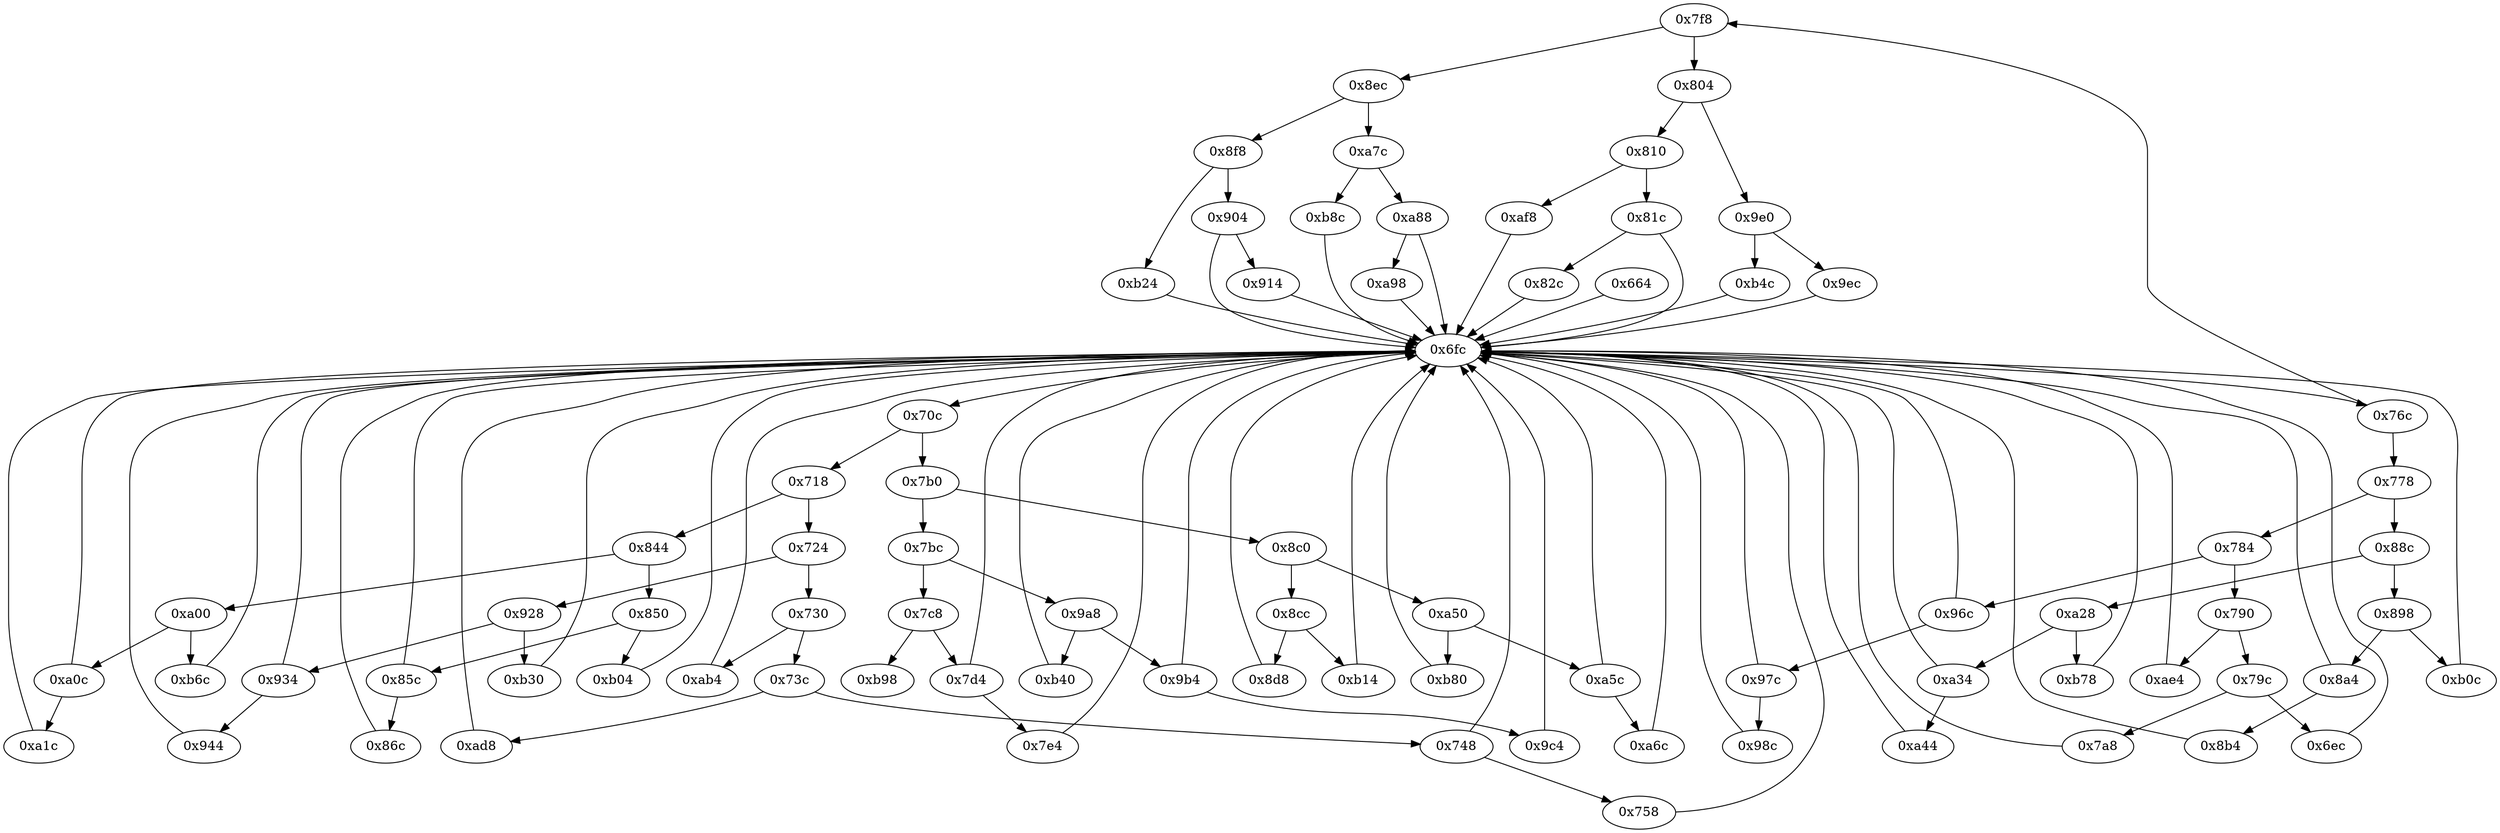 strict digraph "" {
	"0x7f8"	 [opcode="[u'ldr', u'cmp', u'b']"];
	"0x8ec"	 [opcode="[u'ldr', u'cmp', u'b']"];
	"0x7f8" -> "0x8ec";
	"0x804"	 [opcode="[u'ldr', u'cmp', u'b']"];
	"0x7f8" -> "0x804";
	"0x6fc"	 [opcode="[u'mov', u'ldr', u'cmp', u'b']"];
	"0x70c"	 [opcode="[u'ldr', u'cmp', u'b']"];
	"0x6fc" -> "0x70c";
	"0x76c"	 [opcode="[u'ldr', u'cmp', u'b']"];
	"0x6fc" -> "0x76c";
	"0xa00"	 [opcode="[u'ldr', u'cmp', u'b']"];
	"0xb6c"	 [opcode="[u'ldr', u'mov', u'b']"];
	"0xa00" -> "0xb6c";
	"0xa0c"	 [opcode="[u'ldr', u'cmp', u'mov', u'b']"];
	"0xa00" -> "0xa0c";
	"0xb24"	 [opcode="[u'ldr', u'mov', u'b']"];
	"0xb24" -> "0x6fc";
	"0x8b4"	 [opcode="[u'ldr', u'ldr', u'b']"];
	"0x8b4" -> "0x6fc";
	"0xa7c"	 [opcode="[u'ldr', u'cmp', u'b']"];
	"0x8ec" -> "0xa7c";
	"0x8f8"	 [opcode="[u'ldr', u'cmp', u'b']"];
	"0x8ec" -> "0x8f8";
	"0xab4"	 [opcode="[u'str', u'mov', u'ldr', u'ldr', u'ldr', u'cmp', u'ldr', u'mov', u'b']"];
	"0xab4" -> "0x6fc";
	"0x7bc"	 [opcode="[u'ldr', u'cmp', u'b']"];
	"0x7c8"	 [opcode="[u'ldr', u'cmp', u'b']"];
	"0x7bc" -> "0x7c8";
	"0x9a8"	 [opcode="[u'ldr', u'cmp', u'b']"];
	"0x7bc" -> "0x9a8";
	"0xa44"	 [opcode="[u'str', u'ldr', u'b']"];
	"0xa44" -> "0x6fc";
	"0x784"	 [opcode="[u'ldr', u'cmp', u'b']"];
	"0x96c"	 [opcode="[u'ldr', u'cmp', u'mov', u'b']"];
	"0x784" -> "0x96c";
	"0x790"	 [opcode="[u'ldr', u'cmp', u'b']"];
	"0x784" -> "0x790";
	"0x8cc"	 [opcode="[u'ldr', u'cmp', u'b']"];
	"0x8d8"	 [opcode="[u'ldr', u'cmp', u'mov', u'mov', u'b']"];
	"0x8cc" -> "0x8d8";
	"0xb14"	 [opcode="[u'ldr', u'bl', u'ldr', u'b']"];
	"0x8cc" -> "0xb14";
	"0x8d8" -> "0x6fc";
	"0x9b4"	 [opcode="[u'ldr', u'cmp', u'mov', u'b']"];
	"0x9b4" -> "0x6fc";
	"0x9c4"	 [opcode="[u'ldr', u'ldr', u'ldr', u'ldrb', u'strb', u'ldr', u'b']"];
	"0x9b4" -> "0x9c4";
	"0x944"	 [opcode="[u'ldr', u'str', u'str', u'ldr', u'ldr', u'ldr', u'ldr', u'cmp', u'mov', u'b']"];
	"0x944" -> "0x6fc";
	"0x82c"	 [opcode="[u'ldrb', u'ldr', u'ldr', u'cmp', u'mov', u'b']"];
	"0x82c" -> "0x6fc";
	"0xa28"	 [opcode="[u'ldr', u'cmp', u'b']"];
	"0xb78"	 [opcode="[u'ldr', u'b']"];
	"0xa28" -> "0xb78";
	"0xa34"	 [opcode="[u'ldr', u'cmp', u'mov', u'b']"];
	"0xa28" -> "0xa34";
	"0xb80"	 [opcode="[u'ldr', u'ldr', u'b']"];
	"0xb80" -> "0x6fc";
	"0xb6c" -> "0x6fc";
	"0x7a8"	 [opcode="[u'ldr', u'b']"];
	"0x7a8" -> "0x6fc";
	"0x79c"	 [opcode="[u'ldr', u'cmp', u'b']"];
	"0x79c" -> "0x7a8";
	"0x6ec"	 [opcode="[u'ldr', u'cmp', u'mov', u'mov']"];
	"0x79c" -> "0x6ec";
	"0xb40"	 [opcode="[u'ldr', u'mov', u'b']"];
	"0xb40" -> "0x6fc";
	"0xa5c"	 [opcode="[u'ldr', u'cmp', u'mov', u'b']"];
	"0xa5c" -> "0x6fc";
	"0xa6c"	 [opcode="[u'ldr', u'bl', u'ldr', u'b']"];
	"0xa5c" -> "0xa6c";
	"0xa88"	 [opcode="[u'ldr', u'cmp', u'mov', u'b']"];
	"0xa7c" -> "0xa88";
	"0xb8c"	 [opcode="[u'ldr', u'ldr', u'b']"];
	"0xa7c" -> "0xb8c";
	"0x724"	 [opcode="[u'ldr', u'cmp', u'b']"];
	"0x928"	 [opcode="[u'ldr', u'cmp', u'b']"];
	"0x724" -> "0x928";
	"0x730"	 [opcode="[u'ldr', u'cmp', u'b']"];
	"0x724" -> "0x730";
	"0x9e0"	 [opcode="[u'ldr', u'cmp', u'b']"];
	"0x804" -> "0x9e0";
	"0x810"	 [opcode="[u'ldr', u'cmp', u'b']"];
	"0x804" -> "0x810";
	"0xa88" -> "0x6fc";
	"0xa98"	 [opcode="[u'ldrb', u'str', u'ldr', u'sub', u'str', u'ldr', u'b']"];
	"0xa88" -> "0xa98";
	"0x904"	 [opcode="[u'ldr', u'cmp', u'mov', u'b']"];
	"0x904" -> "0x6fc";
	"0x914"	 [opcode="[u'ldr', u'ldr', u'str', u'ldr', u'b']"];
	"0x904" -> "0x914";
	"0x718"	 [opcode="[u'ldr', u'cmp', u'b']"];
	"0x718" -> "0x724";
	"0x844"	 [opcode="[u'ldr', u'cmp', u'b']"];
	"0x718" -> "0x844";
	"0x844" -> "0xa00";
	"0x850"	 [opcode="[u'ldr', u'cmp', u'b']"];
	"0x844" -> "0x850";
	"0xb30"	 [opcode="[u'ldrb', u'str', u'ldr', u'b']"];
	"0x928" -> "0xb30";
	"0x934"	 [opcode="[u'ldr', u'cmp', u'mov', u'b']"];
	"0x928" -> "0x934";
	"0x730" -> "0xab4";
	"0x73c"	 [opcode="[u'ldr', u'cmp', u'b']"];
	"0x730" -> "0x73c";
	"0x70c" -> "0x718";
	"0x7b0"	 [opcode="[u'ldr', u'cmp', u'b']"];
	"0x70c" -> "0x7b0";
	"0x778"	 [opcode="[u'ldr', u'cmp', u'b']"];
	"0x778" -> "0x784";
	"0x88c"	 [opcode="[u'ldr', u'cmp', u'b']"];
	"0x778" -> "0x88c";
	"0x758"	 [opcode="[u'ldr', u'ldr', u'cmp', u'mov', u'b']"];
	"0x758" -> "0x6fc";
	"0x76c" -> "0x7f8";
	"0x76c" -> "0x778";
	"0x85c"	 [opcode="[u'ldr', u'cmp', u'mov', u'b']"];
	"0x85c" -> "0x6fc";
	"0x86c"	 [opcode="[u'ldr', u'ldr', u'cmp', u'mov', u'mov', u'strb', u'ldr', u'b']"];
	"0x85c" -> "0x86c";
	"0x97c"	 [opcode="[u'ldr', u'cmp', u'mov', u'b']"];
	"0x97c" -> "0x6fc";
	"0x98c"	 [opcode="[u'ldr', u'ldr', u'ldr', u'ldrb', u'strb', u'ldr', u'b']"];
	"0x97c" -> "0x98c";
	"0xae4"	 [opcode="[u'ldr', u'add', u'str', u'ldr', u'b']"];
	"0xae4" -> "0x6fc";
	"0xb98"	 [opcode="[u'ldr', u'ldr', u'ldr', u'ldr', u'sub', u'mov', u'sub', u'pop']"];
	"0x7c8" -> "0xb98";
	"0x7d4"	 [opcode="[u'ldr', u'cmp', u'mov', u'b']"];
	"0x7c8" -> "0x7d4";
	"0x81c"	 [opcode="[u'ldr', u'cmp', u'mov', u'b']"];
	"0x81c" -> "0x6fc";
	"0x81c" -> "0x82c";
	"0xb30" -> "0x6fc";
	"0xb04"	 [opcode="[u'ldr', u'b']"];
	"0xb04" -> "0x6fc";
	"0x86c" -> "0x6fc";
	"0x96c" -> "0x6fc";
	"0x96c" -> "0x97c";
	"0xb4c"	 [opcode="[u'ldr', u'ldr', u'str', u'ldr', u'add', u'str', u'ldr', u'b']"];
	"0x9e0" -> "0xb4c";
	"0x9ec"	 [opcode="[u'ldr', u'cmp', u'mov', u'ldr', u'b']"];
	"0x9e0" -> "0x9ec";
	"0xb4c" -> "0x6fc";
	"0x790" -> "0x79c";
	"0x790" -> "0xae4";
	"0x6ec" -> "0x6fc";
	"0xb14" -> "0x6fc";
	"0xa1c"	 [opcode="[u'ldr', u'mov', u'b']"];
	"0xa1c" -> "0x6fc";
	"0xa50"	 [opcode="[u'ldr', u'cmp', u'b']"];
	"0xa50" -> "0xb80";
	"0xa50" -> "0xa5c";
	"0x9c4" -> "0x6fc";
	"0x8a4"	 [opcode="[u'ldr', u'cmp', u'mov', u'b']"];
	"0x8a4" -> "0x6fc";
	"0x8a4" -> "0x8b4";
	"0xb0c"	 [opcode="[u'ldr', u'b']"];
	"0xb0c" -> "0x6fc";
	"0x88c" -> "0xa28";
	"0x898"	 [opcode="[u'ldr', u'cmp', u'b']"];
	"0x88c" -> "0x898";
	"0xb78" -> "0x6fc";
	"0xa0c" -> "0x6fc";
	"0xa0c" -> "0xa1c";
	"0xa34" -> "0x6fc";
	"0xa34" -> "0xa44";
	"0x9a8" -> "0x9b4";
	"0x9a8" -> "0xb40";
	"0x8c0"	 [opcode="[u'ldr', u'cmp', u'b']"];
	"0x8c0" -> "0x8cc";
	"0x8c0" -> "0xa50";
	"0x8f8" -> "0xb24";
	"0x8f8" -> "0x904";
	"0x934" -> "0x6fc";
	"0x934" -> "0x944";
	"0x664"	 [opcode="[u'push', u'add', u'sub', u'str', u'ldr', u'cmp', u'sub', u'ldr', u'ldr', u'str', u'ldr', u'ldr', u'mov', u'sub', u'sub', u'str', \
u'str', u'ldr', u'ldr', u'str', u'ldr', u'str', u'ldr', u'str', u'ldr', u'str', u'ldr', u'ldr', u'add', u'str', u'ldr', u'add', \
u'str', u'b']"];
	"0x664" -> "0x6fc";
	"0x810" -> "0x81c";
	"0xaf8"	 [opcode="[u'ldr', u'mov', u'b']"];
	"0x810" -> "0xaf8";
	"0x914" -> "0x6fc";
	"0x7d4" -> "0x6fc";
	"0x7e4"	 [opcode="[u'ldr', u'add', u'str', u'ldr', u'b']"];
	"0x7d4" -> "0x7e4";
	"0xa98" -> "0x6fc";
	"0x7b0" -> "0x7bc";
	"0x7b0" -> "0x8c0";
	"0x898" -> "0x8a4";
	"0x898" -> "0xb0c";
	"0xb8c" -> "0x6fc";
	"0xad8"	 [opcode="[u'ldr', u'ldr', u'b']"];
	"0xad8" -> "0x6fc";
	"0xa6c" -> "0x6fc";
	"0x748"	 [opcode="[u'ldr', u'cmp', u'mov', u'b']"];
	"0x748" -> "0x6fc";
	"0x748" -> "0x758";
	"0x7e4" -> "0x6fc";
	"0x9ec" -> "0x6fc";
	"0xaf8" -> "0x6fc";
	"0x73c" -> "0xad8";
	"0x73c" -> "0x748";
	"0x850" -> "0x85c";
	"0x850" -> "0xb04";
	"0x98c" -> "0x6fc";
}
